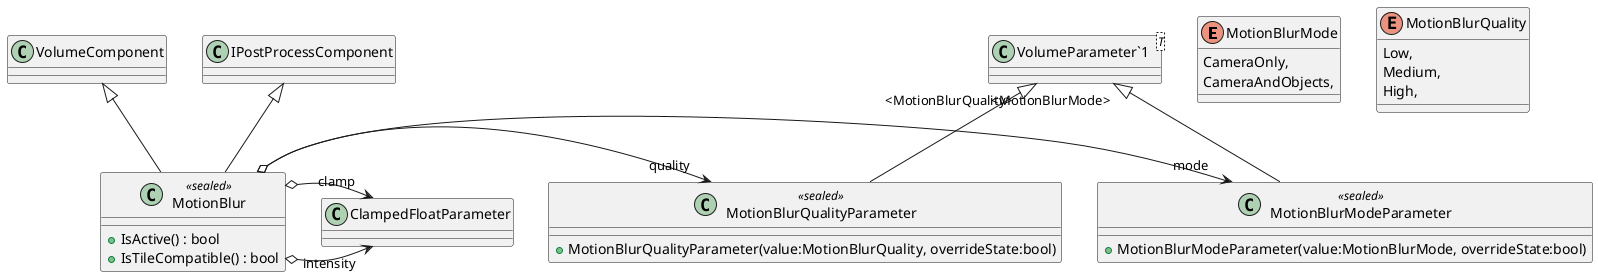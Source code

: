 @startuml
enum MotionBlurMode {
    CameraOnly,
    CameraAndObjects,
}
enum MotionBlurQuality {
    Low,
    Medium,
    High,
}
class MotionBlur <<sealed>> {
    + IsActive() : bool
    + IsTileCompatible() : bool
}
class MotionBlurModeParameter <<sealed>> {
    + MotionBlurModeParameter(value:MotionBlurMode, overrideState:bool)
}
class MotionBlurQualityParameter <<sealed>> {
    + MotionBlurQualityParameter(value:MotionBlurQuality, overrideState:bool)
}
class "VolumeParameter`1"<T> {
}
VolumeComponent <|-- MotionBlur
IPostProcessComponent <|-- MotionBlur
MotionBlur o-> "mode" MotionBlurModeParameter
MotionBlur o-> "quality" MotionBlurQualityParameter
MotionBlur o-> "intensity" ClampedFloatParameter
MotionBlur o-> "clamp" ClampedFloatParameter
"VolumeParameter`1" "<MotionBlurMode>" <|-- MotionBlurModeParameter
"VolumeParameter`1" "<MotionBlurQuality>" <|-- MotionBlurQualityParameter
@enduml
